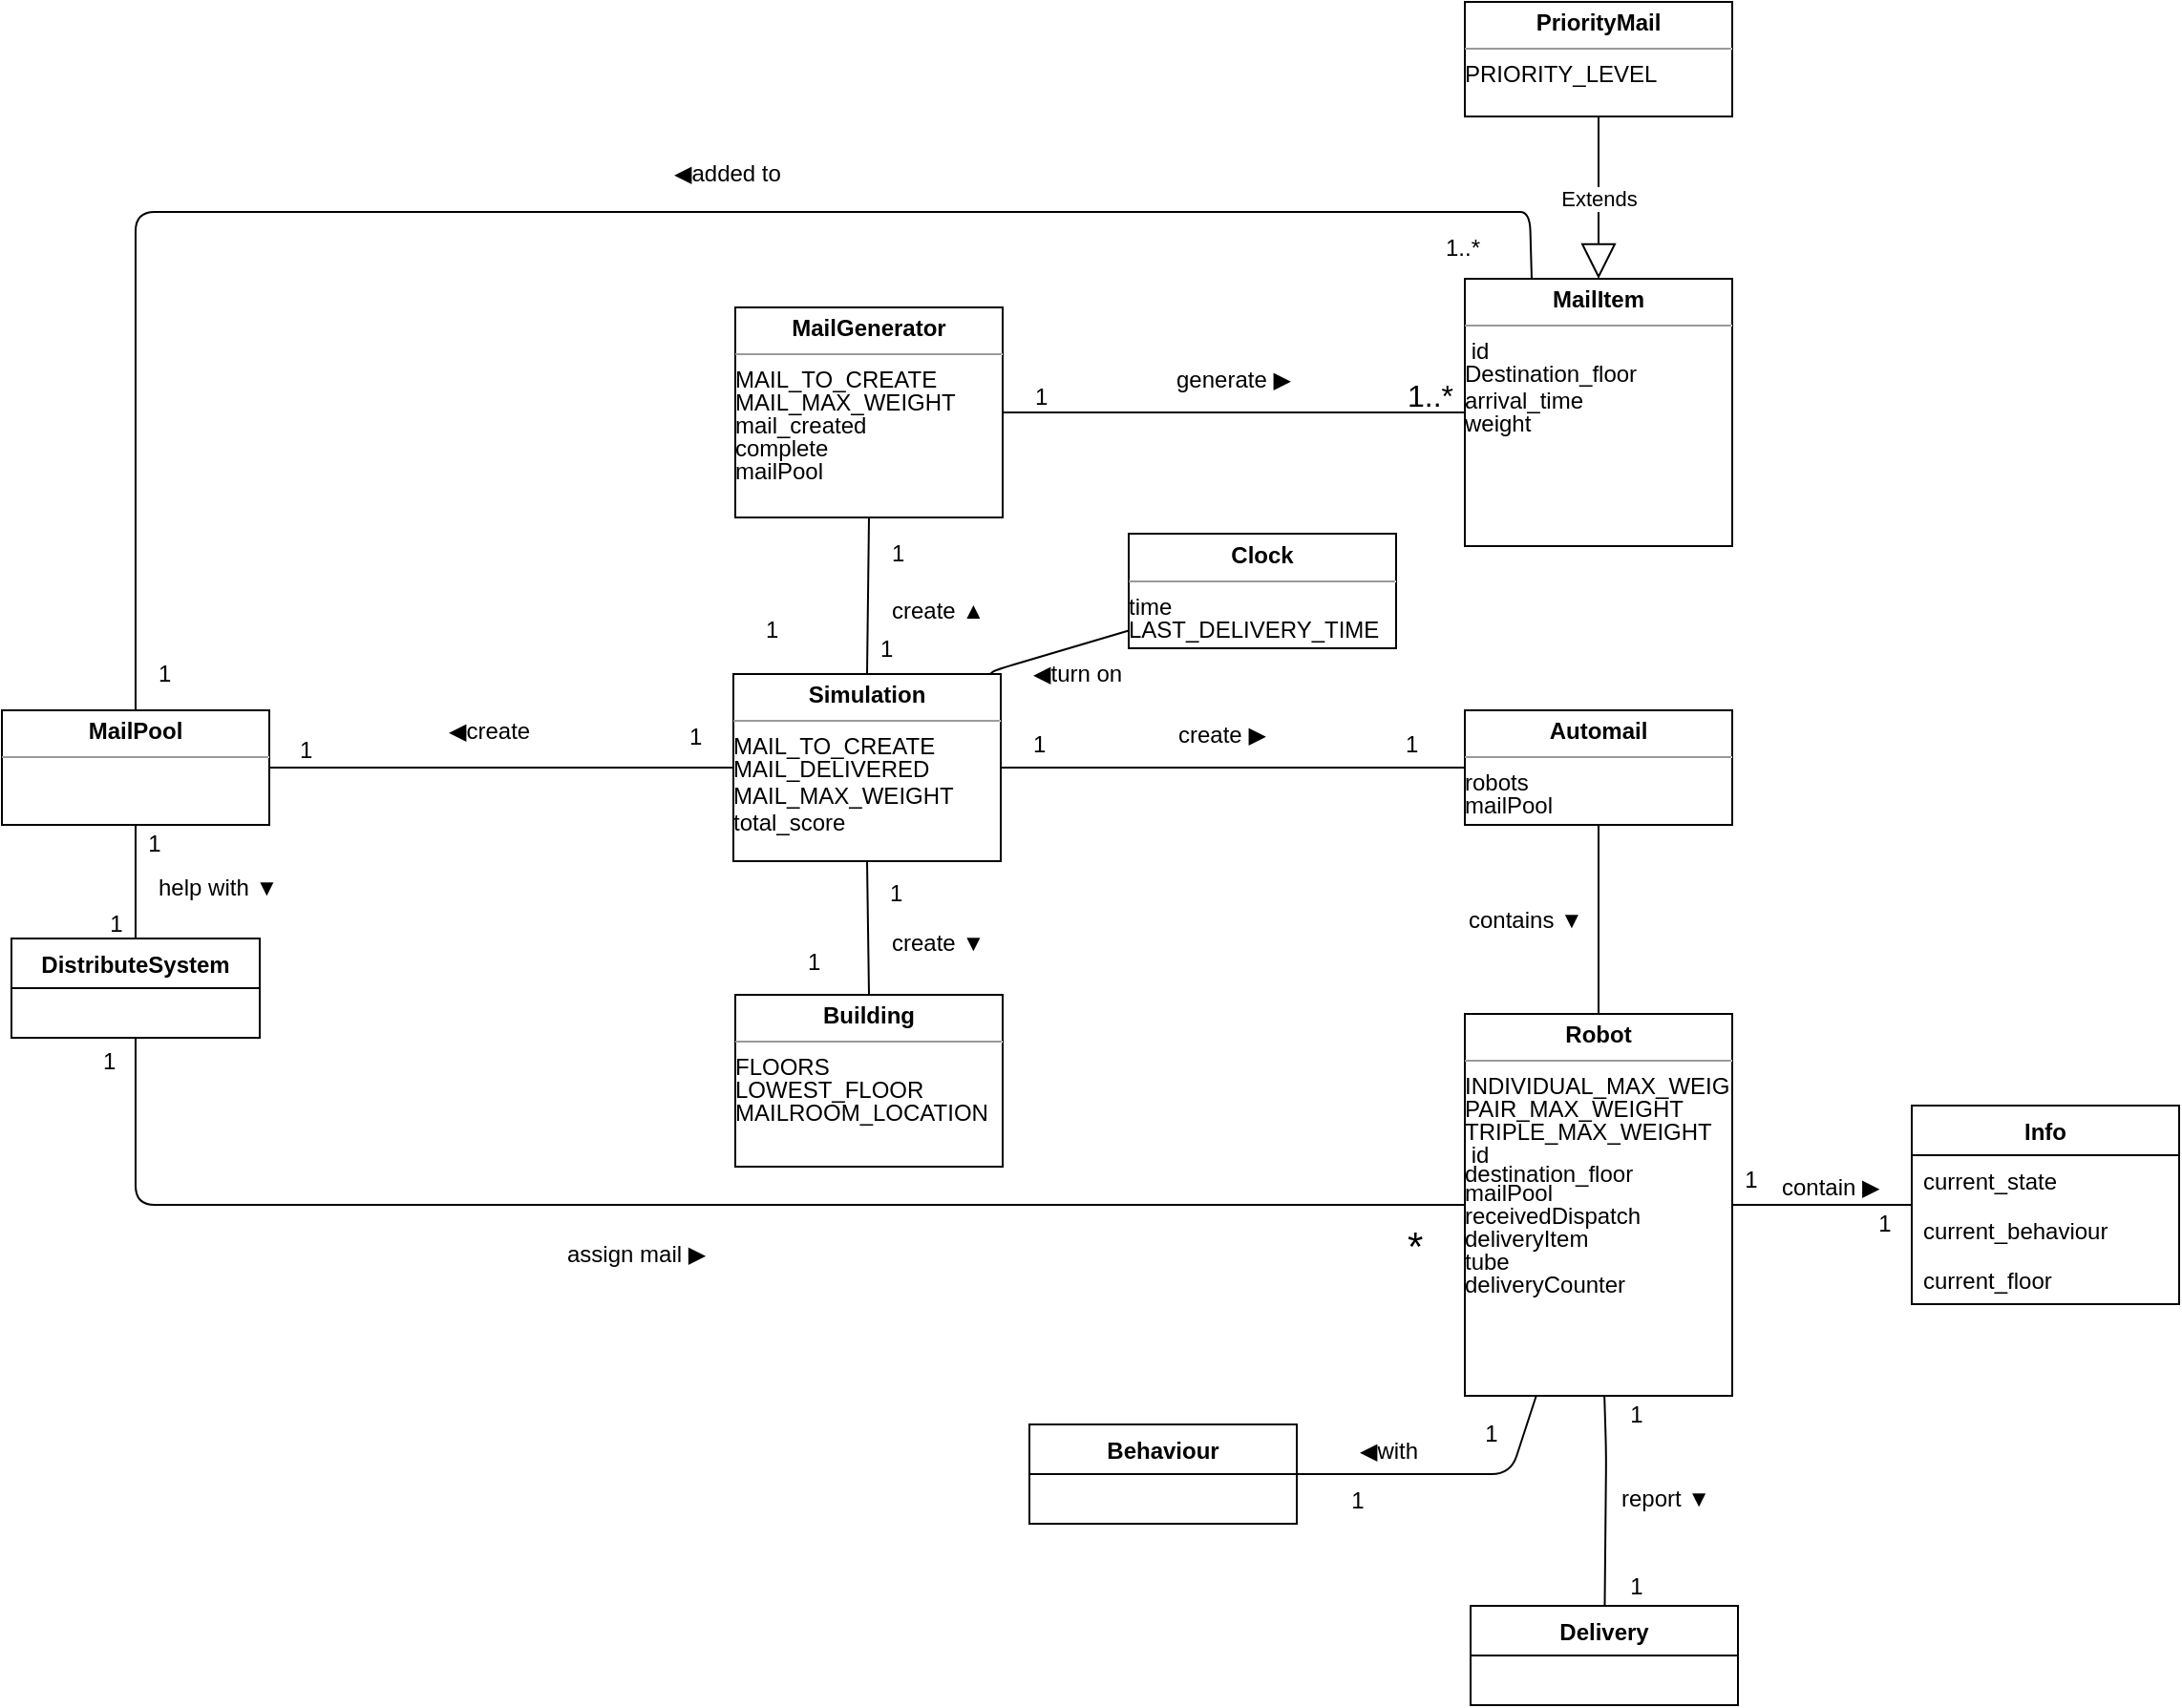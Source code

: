 <mxfile version="10.6.5" type="github"><diagram id="4iXWmpSSHt-kRnFeCvg4" name="Page-1"><mxGraphModel dx="1158" dy="663" grid="1" gridSize="10" guides="1" tooltips="1" connect="1" arrows="1" fold="1" page="1" pageScale="1" pageWidth="1169" pageHeight="827" math="0" shadow="0"><root><mxCell id="0"/><mxCell id="1" parent="0"/><mxCell id="1b7tENHI6Y7MaqRtIq_Z-2" value="&lt;p style=&quot;margin: 0px ; margin-top: 4px ; text-align: center&quot;&gt;&lt;b&gt;Simulation&lt;/b&gt;&lt;/p&gt;&lt;hr size=&quot;1&quot;&gt;&lt;div style=&quot;height: 2px&quot;&gt;MAIL_TO_CREATE&lt;/div&gt;&lt;div style=&quot;height: 2px&quot;&gt;&lt;br&gt;&lt;/div&gt;&lt;div style=&quot;height: 2px&quot;&gt;&lt;br&gt;&lt;/div&gt;&lt;div style=&quot;height: 2px&quot;&gt;&lt;br&gt;&lt;/div&gt;&lt;div style=&quot;height: 2px&quot;&gt;&lt;br&gt;&lt;/div&gt;&lt;div style=&quot;height: 2px&quot;&gt;&lt;br&gt;&lt;/div&gt;&lt;div style=&quot;height: 2px&quot;&gt;MAIL_DELIVERED&lt;/div&gt;&lt;div style=&quot;height: 2px&quot;&gt;&lt;br&gt;&lt;/div&gt;&lt;div style=&quot;height: 2px&quot;&gt;&lt;br&gt;&lt;/div&gt;&lt;div style=&quot;height: 2px&quot;&gt;&lt;br&gt;&lt;/div&gt;&lt;div style=&quot;height: 2px&quot;&gt;&lt;br&gt;&lt;/div&gt;&lt;div style=&quot;height: 2px&quot;&gt;&lt;br&gt;&lt;/div&gt;&lt;div style=&quot;height: 2px&quot;&gt;&lt;br&gt;&lt;/div&gt;&lt;div style=&quot;height: 2px&quot;&gt;MAIL_MAX_WEIGHT&lt;/div&gt;&lt;div style=&quot;height: 2px&quot;&gt;&lt;br&gt;&lt;/div&gt;&lt;div style=&quot;height: 2px&quot;&gt;&lt;br&gt;&lt;/div&gt;&lt;div style=&quot;height: 2px&quot;&gt;&lt;br&gt;&lt;/div&gt;&lt;div style=&quot;height: 2px&quot;&gt;&lt;br&gt;&lt;/div&gt;&lt;div style=&quot;height: 2px&quot;&gt;&lt;br&gt;&lt;/div&gt;&lt;div style=&quot;height: 2px&quot;&gt;&lt;br&gt;&lt;/div&gt;&lt;div style=&quot;height: 2px&quot;&gt;total_score&lt;/div&gt;&lt;div style=&quot;height: 2px&quot;&gt;&lt;br&gt;&lt;/div&gt;&lt;div style=&quot;height: 2px&quot;&gt;&lt;br&gt;&lt;/div&gt;&lt;div&gt;&lt;br&gt;&lt;/div&gt;&lt;div&gt;&lt;br&gt;&lt;/div&gt;&lt;div&gt;&lt;br&gt;&lt;/div&gt;&lt;div&gt;&lt;br&gt;&lt;/div&gt;&lt;div&gt;&lt;br&gt;&lt;/div&gt;&lt;div&gt;&lt;br&gt;&lt;/div&gt;&lt;div&gt;&lt;br&gt;&lt;/div&gt;&lt;div&gt;&lt;br&gt;&lt;/div&gt;&lt;div&gt;&lt;br&gt;&lt;/div&gt;&lt;div&gt;&lt;br&gt;&lt;/div&gt;&lt;div&gt;&lt;br&gt;&lt;/div&gt;" style="verticalAlign=top;align=left;overflow=fill;fontSize=12;fontFamily=Helvetica;html=1;" parent="1" vertex="1"><mxGeometry x="513" y="382" width="140" height="98" as="geometry"/></mxCell><mxCell id="1b7tENHI6Y7MaqRtIq_Z-4" value="&lt;p style=&quot;margin: 0px ; margin-top: 4px ; text-align: center&quot;&gt;&lt;b&gt;Building&lt;/b&gt;&lt;/p&gt;&lt;hr size=&quot;1&quot;&gt;&lt;div style=&quot;height: 2px&quot;&gt;FLOORS&lt;/div&gt;&lt;div style=&quot;height: 2px&quot;&gt;&lt;br&gt;&lt;/div&gt;&lt;div style=&quot;height: 2px&quot;&gt;&lt;br&gt;&lt;/div&gt;&lt;div style=&quot;height: 2px&quot;&gt;&lt;br&gt;&lt;/div&gt;&lt;div style=&quot;height: 2px&quot;&gt;&lt;br&gt;&lt;/div&gt;&lt;div style=&quot;height: 2px&quot;&gt;&lt;br&gt;&lt;/div&gt;&lt;div style=&quot;height: 2px&quot;&gt;LOWEST_FLOOR&lt;/div&gt;&lt;div style=&quot;height: 2px&quot;&gt;&lt;br&gt;&lt;/div&gt;&lt;div style=&quot;height: 2px&quot;&gt;&lt;br&gt;&lt;/div&gt;&lt;div style=&quot;height: 2px&quot;&gt;&lt;br&gt;&lt;/div&gt;&lt;div style=&quot;height: 2px&quot;&gt;&lt;br&gt;&lt;/div&gt;&lt;div style=&quot;height: 2px&quot;&gt;&lt;br&gt;&lt;/div&gt;&lt;div style=&quot;height: 2px&quot;&gt;MAILROOM_LOCATION&lt;/div&gt;" style="verticalAlign=top;align=left;overflow=fill;fontSize=12;fontFamily=Helvetica;html=1;" parent="1" vertex="1"><mxGeometry x="514" y="550" width="140" height="90" as="geometry"/></mxCell><mxCell id="1b7tENHI6Y7MaqRtIq_Z-5" value="&lt;p style=&quot;margin: 0px ; margin-top: 4px ; text-align: center&quot;&gt;&lt;b&gt;MailPool&lt;/b&gt;&lt;/p&gt;&lt;hr size=&quot;1&quot;&gt;&lt;div style=&quot;height: 2px&quot;&gt;&lt;/div&gt;" style="verticalAlign=top;align=left;overflow=fill;fontSize=12;fontFamily=Helvetica;html=1;" parent="1" vertex="1"><mxGeometry x="130" y="401" width="140" height="60" as="geometry"/></mxCell><mxCell id="1b7tENHI6Y7MaqRtIq_Z-6" value="&lt;p style=&quot;margin: 0px ; margin-top: 4px ; text-align: center&quot;&gt;&lt;b&gt;Automail&lt;/b&gt;&lt;/p&gt;&lt;hr size=&quot;1&quot;&gt;&lt;div style=&quot;height: 2px&quot;&gt;robots&lt;/div&gt;&lt;div style=&quot;height: 2px&quot;&gt;&lt;br&gt;&lt;/div&gt;&lt;div style=&quot;height: 2px&quot;&gt;&lt;br&gt;&lt;/div&gt;&lt;div style=&quot;height: 2px&quot;&gt;&lt;br&gt;&lt;/div&gt;&lt;div style=&quot;height: 2px&quot;&gt;&lt;br&gt;&lt;/div&gt;&lt;div style=&quot;height: 2px&quot;&gt;&lt;br&gt;&lt;/div&gt;&lt;div style=&quot;height: 2px&quot;&gt;mailPool&lt;/div&gt;" style="verticalAlign=top;align=left;overflow=fill;fontSize=12;fontFamily=Helvetica;html=1;" parent="1" vertex="1"><mxGeometry x="896" y="401" width="140" height="60" as="geometry"/></mxCell><mxCell id="1b7tENHI6Y7MaqRtIq_Z-7" value="&lt;p style=&quot;margin: 0px ; margin-top: 4px ; text-align: center&quot;&gt;&lt;b&gt;Robot&lt;/b&gt;&lt;/p&gt;&lt;hr size=&quot;1&quot;&gt;&lt;div style=&quot;height: 2px&quot;&gt;INDIVIDUAL_MAX_WEIGHT&lt;/div&gt;&lt;div style=&quot;height: 2px&quot;&gt;&lt;br&gt;&lt;/div&gt;&lt;div style=&quot;height: 2px&quot;&gt;&lt;br&gt;&lt;/div&gt;&lt;div style=&quot;height: 2px&quot;&gt;&lt;br&gt;&lt;/div&gt;&lt;div style=&quot;height: 2px&quot;&gt;&lt;br&gt;&lt;/div&gt;&lt;div style=&quot;height: 2px&quot;&gt;&lt;br&gt;&lt;/div&gt;&lt;div style=&quot;height: 2px&quot;&gt;PAIR_MAX_WEIGHT&lt;/div&gt;&lt;div style=&quot;height: 2px&quot;&gt;&lt;br&gt;&lt;/div&gt;&lt;div style=&quot;height: 2px&quot;&gt;&lt;br&gt;&lt;/div&gt;&lt;div style=&quot;height: 2px&quot;&gt;&lt;br&gt;&lt;/div&gt;&lt;div style=&quot;height: 2px&quot;&gt;&lt;br&gt;&lt;/div&gt;&lt;div style=&quot;height: 2px&quot;&gt;&lt;br&gt;&lt;/div&gt;&lt;div style=&quot;height: 2px&quot;&gt;TRIPLE_MAX_WEIGHT&lt;/div&gt;&lt;div style=&quot;height: 2px&quot;&gt;&lt;br&gt;&lt;/div&gt;&lt;div style=&quot;height: 2px&quot;&gt;&lt;br&gt;&lt;/div&gt;&lt;div style=&quot;height: 2px&quot;&gt;&lt;br&gt;&lt;/div&gt;&lt;div style=&quot;height: 2px&quot;&gt;&lt;br&gt;&lt;/div&gt;&lt;div style=&quot;height: 2px&quot;&gt;&lt;br&gt;&lt;/div&gt;&lt;div style=&quot;height: 2px&quot;&gt;&amp;nbsp;id&lt;/div&gt;&lt;div style=&quot;height: 2px&quot;&gt;&lt;br&gt;&lt;/div&gt;&lt;div style=&quot;height: 2px&quot;&gt;&lt;br&gt;&lt;/div&gt;&lt;div style=&quot;height: 2px&quot;&gt;&lt;br&gt;&lt;/div&gt;&lt;div style=&quot;height: 2px&quot;&gt;&lt;br&gt;&lt;/div&gt;&lt;div style=&quot;height: 2px&quot;&gt;destination_floor&lt;/div&gt;&lt;div style=&quot;height: 2px&quot;&gt;&lt;br&gt;&lt;/div&gt;&lt;div style=&quot;height: 2px&quot;&gt;&lt;br&gt;&lt;/div&gt;&lt;div style=&quot;height: 2px&quot;&gt;&lt;br&gt;&lt;/div&gt;&lt;div style=&quot;height: 2px&quot;&gt;&lt;br&gt;&lt;/div&gt;&lt;div style=&quot;height: 2px&quot;&gt;mailPool&lt;/div&gt;&lt;div style=&quot;height: 2px&quot;&gt;&lt;br&gt;&lt;/div&gt;&lt;div style=&quot;height: 2px&quot;&gt;&lt;br&gt;&lt;/div&gt;&lt;div style=&quot;height: 2px&quot;&gt;&lt;br&gt;&lt;/div&gt;&lt;div style=&quot;height: 2px&quot;&gt;&lt;br&gt;&lt;/div&gt;&lt;div style=&quot;height: 2px&quot;&gt;&lt;br&gt;&lt;/div&gt;&lt;div style=&quot;height: 2px&quot;&gt;receivedDispatch&lt;/div&gt;&lt;div style=&quot;height: 2px&quot;&gt;&lt;br&gt;&lt;/div&gt;&lt;div style=&quot;height: 2px&quot;&gt;&lt;br&gt;&lt;/div&gt;&lt;div style=&quot;height: 2px&quot;&gt;&lt;br&gt;&lt;/div&gt;&lt;div style=&quot;height: 2px&quot;&gt;&lt;br&gt;&lt;/div&gt;&lt;div style=&quot;height: 2px&quot;&gt;&lt;br&gt;&lt;/div&gt;&lt;div style=&quot;height: 2px&quot;&gt;deliveryItem&lt;/div&gt;&lt;div style=&quot;height: 2px&quot;&gt;&lt;br&gt;&lt;/div&gt;&lt;div style=&quot;height: 2px&quot;&gt;&lt;br&gt;&lt;/div&gt;&lt;div style=&quot;height: 2px&quot;&gt;&lt;br&gt;&lt;/div&gt;&lt;div style=&quot;height: 2px&quot;&gt;&lt;br&gt;&lt;/div&gt;&lt;div style=&quot;height: 2px&quot;&gt;&lt;br&gt;&lt;/div&gt;&lt;div style=&quot;height: 2px&quot;&gt;tube&lt;/div&gt;&lt;div style=&quot;height: 2px&quot;&gt;&lt;br&gt;&lt;/div&gt;&lt;div style=&quot;height: 2px&quot;&gt;&lt;br&gt;&lt;/div&gt;&lt;div style=&quot;height: 2px&quot;&gt;&lt;br&gt;&lt;/div&gt;&lt;div style=&quot;height: 2px&quot;&gt;&lt;br&gt;&lt;/div&gt;&lt;div style=&quot;height: 2px&quot;&gt;&lt;br&gt;&lt;/div&gt;&lt;div style=&quot;height: 2px&quot;&gt;deliveryCounter&lt;/div&gt;&lt;div style=&quot;height: 2px&quot;&gt;&lt;br&gt;&lt;/div&gt;&lt;div style=&quot;height: 2px&quot;&gt;&lt;br&gt;&lt;/div&gt;&lt;div style=&quot;height: 2px&quot;&gt;&lt;br&gt;&lt;/div&gt;&lt;div style=&quot;height: 2px&quot;&gt;&lt;br&gt;&lt;/div&gt;&lt;div style=&quot;height: 2px&quot;&gt;&lt;br&gt;&lt;/div&gt;&lt;div style=&quot;height: 2px&quot;&gt;&lt;br&gt;&lt;/div&gt;" style="verticalAlign=top;align=left;overflow=fill;fontSize=12;fontFamily=Helvetica;html=1;" parent="1" vertex="1"><mxGeometry x="896" y="560" width="140" height="200" as="geometry"/></mxCell><mxCell id="1b7tENHI6Y7MaqRtIq_Z-8" value="&lt;p style=&quot;margin: 0px ; margin-top: 4px ; text-align: center&quot;&gt;&lt;b&gt;MailItem&lt;/b&gt;&lt;/p&gt;&lt;hr size=&quot;1&quot;&gt;&lt;div style=&quot;height: 2px&quot;&gt;&amp;nbsp;id&lt;/div&gt;&lt;div style=&quot;height: 2px&quot;&gt;&lt;br&gt;&lt;/div&gt;&lt;div style=&quot;height: 2px&quot;&gt;&lt;br&gt;&lt;/div&gt;&lt;div style=&quot;height: 2px&quot;&gt;&lt;br&gt;&lt;/div&gt;&lt;div style=&quot;height: 2px&quot;&gt;&lt;br&gt;&lt;/div&gt;&lt;div style=&quot;height: 2px&quot;&gt;&lt;br&gt;&lt;/div&gt;&lt;div style=&quot;height: 2px&quot;&gt;Destination_floor&lt;/div&gt;&lt;div style=&quot;height: 2px&quot;&gt;&lt;br&gt;&lt;/div&gt;&lt;div style=&quot;height: 2px&quot;&gt;&lt;br&gt;&lt;/div&gt;&lt;div style=&quot;height: 2px&quot;&gt;&lt;br&gt;&lt;/div&gt;&lt;div style=&quot;height: 2px&quot;&gt;&lt;br&gt;&lt;/div&gt;&lt;div style=&quot;height: 2px&quot;&gt;&lt;br&gt;&lt;/div&gt;&lt;div style=&quot;height: 2px&quot;&gt;&lt;br&gt;&lt;/div&gt;&lt;div style=&quot;height: 2px&quot;&gt;arrival_time&lt;/div&gt;&lt;div style=&quot;height: 2px&quot;&gt;&lt;br&gt;&lt;/div&gt;&lt;div style=&quot;height: 2px&quot;&gt;&lt;br&gt;&lt;/div&gt;&lt;div style=&quot;height: 2px&quot;&gt;&lt;br&gt;&lt;/div&gt;&lt;div style=&quot;height: 2px&quot;&gt;&lt;br&gt;&lt;/div&gt;&lt;div style=&quot;height: 2px&quot;&gt;&lt;br&gt;&lt;/div&gt;&lt;div style=&quot;height: 2px&quot;&gt;weight&lt;/div&gt;&lt;div style=&quot;height: 2px&quot;&gt;&lt;br&gt;&lt;/div&gt;&lt;div style=&quot;height: 2px&quot;&gt;&lt;br&gt;&lt;/div&gt;&lt;div style=&quot;height: 2px&quot;&gt;&lt;br&gt;&lt;/div&gt;&lt;div style=&quot;height: 2px&quot;&gt;&lt;br&gt;&lt;/div&gt;&lt;div style=&quot;height: 2px&quot;&gt;&lt;br&gt;&lt;/div&gt;&lt;div style=&quot;height: 2px&quot;&gt;&lt;br&gt;&lt;/div&gt;" style="verticalAlign=top;align=left;overflow=fill;fontSize=12;fontFamily=Helvetica;html=1;" parent="1" vertex="1"><mxGeometry x="896" y="175" width="140" height="140" as="geometry"/></mxCell><mxCell id="1b7tENHI6Y7MaqRtIq_Z-9" value="&lt;p style=&quot;margin: 0px ; margin-top: 4px ; text-align: center&quot;&gt;&lt;b&gt;MailGenerator&lt;/b&gt;&lt;/p&gt;&lt;hr size=&quot;1&quot;&gt;&lt;div style=&quot;height: 2px&quot;&gt;MAIL_TO_CREATE&lt;/div&gt;&lt;div style=&quot;height: 2px&quot;&gt;&lt;br&gt;&lt;/div&gt;&lt;div style=&quot;height: 2px&quot;&gt;&lt;br&gt;&lt;/div&gt;&lt;div style=&quot;height: 2px&quot;&gt;&lt;br&gt;&lt;/div&gt;&lt;div style=&quot;height: 2px&quot;&gt;&lt;br&gt;&lt;/div&gt;&lt;div style=&quot;height: 2px&quot;&gt;&lt;br&gt;&lt;/div&gt;&lt;div style=&quot;height: 2px&quot;&gt;MAIL_MAX_WEIGHT&lt;/div&gt;&lt;div style=&quot;height: 2px&quot;&gt;&lt;br&gt;&lt;/div&gt;&lt;div style=&quot;height: 2px&quot;&gt;&lt;br&gt;&lt;/div&gt;&lt;div style=&quot;height: 2px&quot;&gt;&lt;br&gt;&lt;/div&gt;&lt;div style=&quot;height: 2px&quot;&gt;&lt;br&gt;&lt;/div&gt;&lt;div style=&quot;height: 2px&quot;&gt;&lt;br&gt;&lt;/div&gt;&lt;div style=&quot;height: 2px&quot;&gt;mail_created&lt;/div&gt;&lt;div style=&quot;height: 2px&quot;&gt;&lt;br&gt;&lt;/div&gt;&lt;div style=&quot;height: 2px&quot;&gt;&lt;br&gt;&lt;/div&gt;&lt;div style=&quot;height: 2px&quot;&gt;&lt;br&gt;&lt;/div&gt;&lt;div style=&quot;height: 2px&quot;&gt;&lt;br&gt;&lt;/div&gt;&lt;div style=&quot;height: 2px&quot;&gt;&lt;br&gt;&lt;/div&gt;&lt;div style=&quot;height: 2px&quot;&gt;complete&lt;/div&gt;&lt;div style=&quot;height: 2px&quot;&gt;&lt;br&gt;&lt;/div&gt;&lt;div style=&quot;height: 2px&quot;&gt;&lt;br&gt;&lt;/div&gt;&lt;div style=&quot;height: 2px&quot;&gt;&lt;br&gt;&lt;/div&gt;&lt;div style=&quot;height: 2px&quot;&gt;&lt;br&gt;&lt;/div&gt;&lt;div style=&quot;height: 2px&quot;&gt;&lt;br&gt;&lt;/div&gt;&lt;div style=&quot;height: 2px&quot;&gt;mailPool&lt;/div&gt;&lt;div style=&quot;height: 2px&quot;&gt;&lt;br&gt;&lt;/div&gt;&lt;div style=&quot;height: 2px&quot;&gt;&lt;br&gt;&lt;/div&gt;&lt;div style=&quot;height: 2px&quot;&gt;&lt;br&gt;&lt;/div&gt;&lt;div style=&quot;height: 2px&quot;&gt;&lt;br&gt;&lt;/div&gt;&lt;div style=&quot;height: 2px&quot;&gt;&lt;br&gt;&lt;/div&gt;&lt;div style=&quot;height: 2px&quot;&gt;&lt;br&gt;&lt;/div&gt;&lt;div style=&quot;height: 2px&quot;&gt;&lt;br&gt;&lt;/div&gt;" style="verticalAlign=top;align=left;overflow=fill;fontSize=12;fontFamily=Helvetica;html=1;" parent="1" vertex="1"><mxGeometry x="514" y="190" width="140" height="110" as="geometry"/></mxCell><mxCell id="1b7tENHI6Y7MaqRtIq_Z-10" value="&lt;p style=&quot;margin: 0px ; margin-top: 4px ; text-align: center&quot;&gt;&lt;b&gt;PriorityMail&lt;/b&gt;&lt;/p&gt;&lt;hr size=&quot;1&quot;&gt;&lt;div style=&quot;height: 2px&quot;&gt;PRIORITY_LEVEL&lt;/div&gt;" style="verticalAlign=top;align=left;overflow=fill;fontSize=12;fontFamily=Helvetica;html=1;" parent="1" vertex="1"><mxGeometry x="896" y="30" width="140" height="60" as="geometry"/></mxCell><mxCell id="1b7tENHI6Y7MaqRtIq_Z-11" value="&lt;p style=&quot;margin: 0px ; margin-top: 4px ; text-align: center&quot;&gt;&lt;b&gt;Clock&lt;/b&gt;&lt;/p&gt;&lt;hr size=&quot;1&quot;&gt;&lt;div style=&quot;height: 2px&quot;&gt;time&lt;/div&gt;&lt;div style=&quot;height: 2px&quot;&gt;&lt;br&gt;&lt;/div&gt;&lt;div style=&quot;height: 2px&quot;&gt;&lt;br&gt;&lt;/div&gt;&lt;div style=&quot;height: 2px&quot;&gt;&lt;br&gt;&lt;/div&gt;&lt;div style=&quot;height: 2px&quot;&gt;&lt;br&gt;&lt;/div&gt;&lt;div style=&quot;height: 2px&quot;&gt;&lt;br&gt;&lt;/div&gt;&lt;div style=&quot;height: 2px&quot;&gt;LAST_DELIVERY_TIME&lt;/div&gt;" style="verticalAlign=top;align=left;overflow=fill;fontSize=12;fontFamily=Helvetica;html=1;" parent="1" vertex="1"><mxGeometry x="720" y="308.5" width="140" height="60" as="geometry"/></mxCell><mxCell id="1b7tENHI6Y7MaqRtIq_Z-13" value="Extends" style="endArrow=block;endSize=16;endFill=0;html=1;exitX=0.5;exitY=1;exitDx=0;exitDy=0;" parent="1" source="1b7tENHI6Y7MaqRtIq_Z-10" target="1b7tENHI6Y7MaqRtIq_Z-8" edge="1"><mxGeometry width="160" relative="1" as="geometry"><mxPoint x="730" y="130" as="sourcePoint"/><mxPoint x="890" y="130" as="targetPoint"/></mxGeometry></mxCell><mxCell id="1b7tENHI6Y7MaqRtIq_Z-15" value="" style="endArrow=none;html=1;entryX=0.5;entryY=1;entryDx=0;entryDy=0;exitX=0.5;exitY=0;exitDx=0;exitDy=0;" parent="1" source="1b7tENHI6Y7MaqRtIq_Z-2" target="1b7tENHI6Y7MaqRtIq_Z-9" edge="1"><mxGeometry width="50" height="50" relative="1" as="geometry"><mxPoint x="510" y="380" as="sourcePoint"/><mxPoint x="560" y="330" as="targetPoint"/></mxGeometry></mxCell><mxCell id="1b7tENHI6Y7MaqRtIq_Z-16" value="" style="endArrow=none;html=1;entryX=0;entryY=0.5;entryDx=0;entryDy=0;exitX=1;exitY=0.5;exitDx=0;exitDy=0;" parent="1" source="1b7tENHI6Y7MaqRtIq_Z-5" target="1b7tENHI6Y7MaqRtIq_Z-2" edge="1"><mxGeometry width="50" height="50" relative="1" as="geometry"><mxPoint x="300" y="540" as="sourcePoint"/><mxPoint x="350" y="490" as="targetPoint"/></mxGeometry></mxCell><mxCell id="1b7tENHI6Y7MaqRtIq_Z-17" value="" style="endArrow=none;html=1;entryX=0;entryY=0.5;entryDx=0;entryDy=0;exitX=1;exitY=0.5;exitDx=0;exitDy=0;" parent="1" source="1b7tENHI6Y7MaqRtIq_Z-2" target="1b7tENHI6Y7MaqRtIq_Z-6" edge="1"><mxGeometry width="50" height="50" relative="1" as="geometry"><mxPoint x="750" y="450" as="sourcePoint"/><mxPoint x="800" y="400" as="targetPoint"/></mxGeometry></mxCell><mxCell id="1b7tENHI6Y7MaqRtIq_Z-18" value="" style="endArrow=none;html=1;entryX=0.5;entryY=1;entryDx=0;entryDy=0;exitX=0.5;exitY=0;exitDx=0;exitDy=0;" parent="1" source="1b7tENHI6Y7MaqRtIq_Z-4" target="1b7tENHI6Y7MaqRtIq_Z-2" edge="1"><mxGeometry width="50" height="50" relative="1" as="geometry"><mxPoint x="490" y="540" as="sourcePoint"/><mxPoint x="540" y="490" as="targetPoint"/></mxGeometry></mxCell><mxCell id="1b7tENHI6Y7MaqRtIq_Z-19" value="" style="endArrow=none;html=1;entryX=0.5;entryY=1;entryDx=0;entryDy=0;exitX=0.5;exitY=0;exitDx=0;exitDy=0;" parent="1" source="1b7tENHI6Y7MaqRtIq_Z-7" target="1b7tENHI6Y7MaqRtIq_Z-6" edge="1"><mxGeometry width="50" height="50" relative="1" as="geometry"><mxPoint x="790" y="590" as="sourcePoint"/><mxPoint x="840" y="540" as="targetPoint"/></mxGeometry></mxCell><mxCell id="1b7tENHI6Y7MaqRtIq_Z-20" value="" style="endArrow=none;html=1;entryX=0;entryY=0.5;entryDx=0;entryDy=0;exitX=1;exitY=0.5;exitDx=0;exitDy=0;" parent="1" source="1b7tENHI6Y7MaqRtIq_Z-9" target="1b7tENHI6Y7MaqRtIq_Z-8" edge="1"><mxGeometry width="50" height="50" relative="1" as="geometry"><mxPoint x="700" y="290" as="sourcePoint"/><mxPoint x="750" y="240" as="targetPoint"/></mxGeometry></mxCell><mxCell id="1b7tENHI6Y7MaqRtIq_Z-23" value="" style="endArrow=none;html=1;" parent="1" source="1b7tENHI6Y7MaqRtIq_Z-11" target="1b7tENHI6Y7MaqRtIq_Z-2" edge="1"><mxGeometry width="50" height="50" relative="1" as="geometry"><mxPoint x="330" y="380" as="sourcePoint"/><mxPoint x="380" y="330" as="targetPoint"/><Array as="points"><mxPoint x="650" y="380"/></Array></mxGeometry></mxCell><mxCell id="1b7tENHI6Y7MaqRtIq_Z-24" value="" style="endArrow=none;html=1;exitX=0;exitY=0.5;exitDx=0;exitDy=0;" parent="1" source="1b7tENHI6Y7MaqRtIq_Z-7" target="6LRp3YLpjrVDkYAxZdeO-1" edge="1"><mxGeometry width="50" height="50" relative="1" as="geometry"><mxPoint x="190" y="610" as="sourcePoint"/><mxPoint x="240" y="560" as="targetPoint"/><Array as="points"><mxPoint x="200" y="660"/></Array></mxGeometry></mxCell><mxCell id="1b7tENHI6Y7MaqRtIq_Z-25" value="&lt;span&gt;◀&lt;/span&gt;turn on" style="text;html=1;resizable=0;points=[];autosize=1;align=left;verticalAlign=top;spacingTop=-4;" parent="1" vertex="1"><mxGeometry x="668" y="372" width="70" height="20" as="geometry"/></mxCell><mxCell id="1b7tENHI6Y7MaqRtIq_Z-26" value="create&amp;nbsp;&lt;span&gt;▶&lt;/span&gt;" style="text;html=1;resizable=0;points=[];autosize=1;align=left;verticalAlign=top;spacingTop=-4;" parent="1" vertex="1"><mxGeometry x="744" y="404" width="60" height="20" as="geometry"/></mxCell><mxCell id="1b7tENHI6Y7MaqRtIq_Z-27" value="create&amp;nbsp;&lt;span&gt;▲&lt;/span&gt;" style="text;html=1;resizable=0;points=[];autosize=1;align=left;verticalAlign=top;spacingTop=-4;" parent="1" vertex="1"><mxGeometry x="594" y="339" width="60" height="20" as="geometry"/></mxCell><mxCell id="1b7tENHI6Y7MaqRtIq_Z-28" value="create&amp;nbsp;&lt;span&gt;▼&lt;/span&gt;" style="text;html=1;resizable=0;points=[];autosize=1;align=left;verticalAlign=top;spacingTop=-4;" parent="1" vertex="1"><mxGeometry x="594" y="513" width="60" height="20" as="geometry"/></mxCell><mxCell id="1b7tENHI6Y7MaqRtIq_Z-29" value="&lt;span&gt;◀&lt;/span&gt;create&amp;nbsp;" style="text;html=1;resizable=0;points=[];autosize=1;align=left;verticalAlign=top;spacingTop=-4;" parent="1" vertex="1"><mxGeometry x="361.5" y="402" width="60" height="20" as="geometry"/></mxCell><mxCell id="1b7tENHI6Y7MaqRtIq_Z-30" value="assign mail ▶" style="text;html=1;resizable=0;points=[];autosize=1;align=left;verticalAlign=top;spacingTop=-4;" parent="1" vertex="1"><mxGeometry x="424" y="676" width="90" height="20" as="geometry"/></mxCell><mxCell id="1b7tENHI6Y7MaqRtIq_Z-31" value="generate ▶" style="text;html=1;resizable=0;points=[];autosize=1;align=left;verticalAlign=top;spacingTop=-4;" parent="1" vertex="1"><mxGeometry x="743" y="218" width="80" height="20" as="geometry"/></mxCell><mxCell id="1b7tENHI6Y7MaqRtIq_Z-32" value="contains&amp;nbsp;&lt;span&gt;▼&lt;/span&gt;" style="text;html=1;resizable=0;points=[];autosize=1;align=left;verticalAlign=top;spacingTop=-4;" parent="1" vertex="1"><mxGeometry x="896" y="500.5" width="80" height="20" as="geometry"/></mxCell><mxCell id="1b7tENHI6Y7MaqRtIq_Z-34" value="1" style="text;html=1;resizable=0;points=[];autosize=1;align=left;verticalAlign=top;spacingTop=-4;" parent="1" vertex="1"><mxGeometry x="181" y="575" width="20" height="20" as="geometry"/></mxCell><mxCell id="1b7tENHI6Y7MaqRtIq_Z-35" value="&lt;font style=&quot;font-size: 21px&quot;&gt;*&lt;/font&gt;" style="text;html=1;resizable=0;points=[];autosize=1;align=left;verticalAlign=top;spacingTop=-4;" parent="1" vertex="1"><mxGeometry x="864" y="666" width="20" height="20" as="geometry"/></mxCell><mxCell id="1b7tENHI6Y7MaqRtIq_Z-38" value="1" style="text;html=1;resizable=0;points=[];autosize=1;align=left;verticalAlign=top;spacingTop=-4;" parent="1" vertex="1"><mxGeometry x="593" y="487" width="20" height="20" as="geometry"/></mxCell><mxCell id="1b7tENHI6Y7MaqRtIq_Z-41" value="1" style="text;html=1;resizable=0;points=[];autosize=1;align=left;verticalAlign=top;spacingTop=-4;" parent="1" vertex="1"><mxGeometry x="550" y="523" width="20" height="20" as="geometry"/></mxCell><mxCell id="1b7tENHI6Y7MaqRtIq_Z-42" value="1" style="text;html=1;resizable=0;points=[];autosize=1;align=left;verticalAlign=top;spacingTop=-4;" parent="1" vertex="1"><mxGeometry x="284" y="412" width="20" height="20" as="geometry"/></mxCell><mxCell id="1b7tENHI6Y7MaqRtIq_Z-43" value="1" style="text;html=1;resizable=0;points=[];autosize=1;align=left;verticalAlign=top;spacingTop=-4;" parent="1" vertex="1"><mxGeometry x="488" y="405" width="20" height="20" as="geometry"/></mxCell><mxCell id="1b7tENHI6Y7MaqRtIq_Z-44" value="1" style="text;html=1;resizable=0;points=[];autosize=1;align=left;verticalAlign=top;spacingTop=-4;" parent="1" vertex="1"><mxGeometry x="668" y="409" width="20" height="20" as="geometry"/></mxCell><mxCell id="1b7tENHI6Y7MaqRtIq_Z-45" value="1" style="text;html=1;resizable=0;points=[];autosize=1;align=left;verticalAlign=top;spacingTop=-4;" parent="1" vertex="1"><mxGeometry x="863" y="409" width="20" height="20" as="geometry"/></mxCell><mxCell id="1b7tENHI6Y7MaqRtIq_Z-46" value="1" style="text;html=1;resizable=0;points=[];autosize=1;align=left;verticalAlign=top;spacingTop=-4;" parent="1" vertex="1"><mxGeometry x="594" y="309" width="20" height="20" as="geometry"/></mxCell><mxCell id="1b7tENHI6Y7MaqRtIq_Z-47" value="1" style="text;html=1;resizable=0;points=[];autosize=1;align=left;verticalAlign=top;spacingTop=-4;" parent="1" vertex="1"><mxGeometry x="588" y="358.5" width="20" height="20" as="geometry"/></mxCell><mxCell id="1b7tENHI6Y7MaqRtIq_Z-48" value="1" style="text;html=1;resizable=0;points=[];autosize=1;align=left;verticalAlign=top;spacingTop=-4;" parent="1" vertex="1"><mxGeometry x="210" y="372" width="20" height="20" as="geometry"/></mxCell><mxCell id="1b7tENHI6Y7MaqRtIq_Z-49" value="1" style="text;html=1;resizable=0;points=[];autosize=1;align=left;verticalAlign=top;spacingTop=-4;" parent="1" vertex="1"><mxGeometry x="528" y="349" width="20" height="20" as="geometry"/></mxCell><mxCell id="1b7tENHI6Y7MaqRtIq_Z-50" value="1" style="text;html=1;resizable=0;points=[];autosize=1;align=left;verticalAlign=top;spacingTop=-4;" parent="1" vertex="1"><mxGeometry x="669" y="227" width="20" height="20" as="geometry"/></mxCell><mxCell id="1b7tENHI6Y7MaqRtIq_Z-51" value="&lt;font style=&quot;font-size: 16px&quot;&gt;1..*&lt;/font&gt;" style="text;html=1;resizable=0;points=[];autosize=1;align=left;verticalAlign=top;spacingTop=-4;" parent="1" vertex="1"><mxGeometry x="864" y="224" width="40" height="20" as="geometry"/></mxCell><mxCell id="6LRp3YLpjrVDkYAxZdeO-1" value="DistributeSystem" style="swimlane;fontStyle=1;childLayout=stackLayout;horizontal=1;startSize=26;fillColor=none;horizontalStack=0;resizeParent=1;resizeParentMax=0;resizeLast=0;collapsible=1;marginBottom=0;" vertex="1" parent="1"><mxGeometry x="135" y="520.5" width="130" height="52" as="geometry"/></mxCell><mxCell id="6LRp3YLpjrVDkYAxZdeO-5" value="" style="endArrow=none;html=1;" edge="1" parent="1" source="6LRp3YLpjrVDkYAxZdeO-1" target="1b7tENHI6Y7MaqRtIq_Z-5"><mxGeometry width="50" height="50" relative="1" as="geometry"><mxPoint x="160" y="520" as="sourcePoint"/><mxPoint x="210" y="470" as="targetPoint"/></mxGeometry></mxCell><mxCell id="6LRp3YLpjrVDkYAxZdeO-6" value="1" style="text;html=1;strokeColor=none;fillColor=none;align=center;verticalAlign=middle;whiteSpace=wrap;rounded=0;" vertex="1" parent="1"><mxGeometry x="190" y="461" width="40" height="20" as="geometry"/></mxCell><mxCell id="6LRp3YLpjrVDkYAxZdeO-7" value="1" style="text;html=1;strokeColor=none;fillColor=none;align=center;verticalAlign=middle;whiteSpace=wrap;rounded=0;" vertex="1" parent="1"><mxGeometry x="170" y="503" width="40" height="20" as="geometry"/></mxCell><mxCell id="6LRp3YLpjrVDkYAxZdeO-9" value="" style="endArrow=none;html=1;entryX=0.25;entryY=0;entryDx=0;entryDy=0;" edge="1" parent="1" source="1b7tENHI6Y7MaqRtIq_Z-5" target="1b7tENHI6Y7MaqRtIq_Z-8"><mxGeometry width="50" height="50" relative="1" as="geometry"><mxPoint x="360" y="240" as="sourcePoint"/><mxPoint x="410" y="190" as="targetPoint"/><Array as="points"><mxPoint x="200" y="140"/><mxPoint x="910" y="140"/><mxPoint x="930" y="140"/></Array></mxGeometry></mxCell><mxCell id="6LRp3YLpjrVDkYAxZdeO-10" value="1..*" style="text;html=1;" vertex="1" parent="1"><mxGeometry x="884" y="145" width="30" height="30" as="geometry"/></mxCell><mxCell id="6LRp3YLpjrVDkYAxZdeO-11" value="◀added to" style="text;html=1;resizable=0;points=[];autosize=1;align=left;verticalAlign=top;spacingTop=-4;" vertex="1" parent="1"><mxGeometry x="480" y="110" width="70" height="20" as="geometry"/></mxCell><mxCell id="6LRp3YLpjrVDkYAxZdeO-12" value="Delivery" style="swimlane;fontStyle=1;childLayout=stackLayout;horizontal=1;startSize=26;fillColor=none;horizontalStack=0;resizeParent=1;resizeParentMax=0;resizeLast=0;collapsible=1;marginBottom=0;" vertex="1" parent="1"><mxGeometry x="899" y="870" width="140" height="52" as="geometry"/></mxCell><mxCell id="6LRp3YLpjrVDkYAxZdeO-17" value="" style="endArrow=none;html=1;" edge="1" parent="1" source="6LRp3YLpjrVDkYAxZdeO-12" target="1b7tENHI6Y7MaqRtIq_Z-7"><mxGeometry width="50" height="50" relative="1" as="geometry"><mxPoint x="840" y="760" as="sourcePoint"/><mxPoint x="890" y="710" as="targetPoint"/><Array as="points"><mxPoint x="970" y="790"/></Array></mxGeometry></mxCell><mxCell id="6LRp3YLpjrVDkYAxZdeO-18" value="1&lt;br&gt;" style="text;html=1;strokeColor=none;fillColor=none;align=center;verticalAlign=middle;whiteSpace=wrap;rounded=0;" vertex="1" parent="1"><mxGeometry x="966" y="760" width="40" height="20" as="geometry"/></mxCell><mxCell id="6LRp3YLpjrVDkYAxZdeO-19" value="1" style="text;html=1;strokeColor=none;fillColor=none;align=center;verticalAlign=middle;whiteSpace=wrap;rounded=0;" vertex="1" parent="1"><mxGeometry x="966" y="850" width="40" height="20" as="geometry"/></mxCell><mxCell id="6LRp3YLpjrVDkYAxZdeO-20" value="report ▼" style="text;html=1;" vertex="1" parent="1"><mxGeometry x="976" y="800" width="90" height="30" as="geometry"/></mxCell><mxCell id="6LRp3YLpjrVDkYAxZdeO-23" value="Behaviour" style="swimlane;fontStyle=1;childLayout=stackLayout;horizontal=1;startSize=26;fillColor=none;horizontalStack=0;resizeParent=1;resizeParentMax=0;resizeLast=0;collapsible=1;marginBottom=0;" vertex="1" parent="1"><mxGeometry x="668" y="775" width="140" height="52" as="geometry"/></mxCell><mxCell id="6LRp3YLpjrVDkYAxZdeO-27" value="" style="endArrow=none;html=1;" edge="1" parent="1" source="6LRp3YLpjrVDkYAxZdeO-23" target="1b7tENHI6Y7MaqRtIq_Z-7"><mxGeometry width="50" height="50" relative="1" as="geometry"><mxPoint x="840" y="830" as="sourcePoint"/><mxPoint x="890" y="780" as="targetPoint"/><Array as="points"><mxPoint x="920" y="801"/></Array></mxGeometry></mxCell><mxCell id="6LRp3YLpjrVDkYAxZdeO-28" value="1" style="text;html=1;strokeColor=none;fillColor=none;align=center;verticalAlign=middle;whiteSpace=wrap;rounded=0;" vertex="1" parent="1"><mxGeometry x="890" y="770" width="40" height="20" as="geometry"/></mxCell><mxCell id="6LRp3YLpjrVDkYAxZdeO-29" value="1" style="text;html=1;strokeColor=none;fillColor=none;align=center;verticalAlign=middle;whiteSpace=wrap;rounded=0;" vertex="1" parent="1"><mxGeometry x="820" y="805" width="40" height="20" as="geometry"/></mxCell><mxCell id="6LRp3YLpjrVDkYAxZdeO-30" value="◀with" style="text;html=1;" vertex="1" parent="1"><mxGeometry x="839" y="775" width="70" height="30" as="geometry"/></mxCell><mxCell id="6LRp3YLpjrVDkYAxZdeO-31" value="" style="endArrow=none;html=1;" edge="1" parent="1" source="6LRp3YLpjrVDkYAxZdeO-33" target="1b7tENHI6Y7MaqRtIq_Z-7"><mxGeometry width="50" height="50" relative="1" as="geometry"><mxPoint x="670" y="740" as="sourcePoint"/><mxPoint x="690" y="720" as="targetPoint"/></mxGeometry></mxCell><mxCell id="6LRp3YLpjrVDkYAxZdeO-33" value="Info" style="swimlane;fontStyle=1;childLayout=stackLayout;horizontal=1;startSize=26;fillColor=none;horizontalStack=0;resizeParent=1;resizeParentMax=0;resizeLast=0;collapsible=1;marginBottom=0;" vertex="1" parent="1"><mxGeometry x="1130" y="608" width="140" height="104" as="geometry"/></mxCell><mxCell id="6LRp3YLpjrVDkYAxZdeO-34" value="current_state" style="text;strokeColor=none;fillColor=none;align=left;verticalAlign=top;spacingLeft=4;spacingRight=4;overflow=hidden;rotatable=0;points=[[0,0.5],[1,0.5]];portConstraint=eastwest;" vertex="1" parent="6LRp3YLpjrVDkYAxZdeO-33"><mxGeometry y="26" width="140" height="26" as="geometry"/></mxCell><mxCell id="6LRp3YLpjrVDkYAxZdeO-35" value="current_behaviour" style="text;strokeColor=none;fillColor=none;align=left;verticalAlign=top;spacingLeft=4;spacingRight=4;overflow=hidden;rotatable=0;points=[[0,0.5],[1,0.5]];portConstraint=eastwest;" vertex="1" parent="6LRp3YLpjrVDkYAxZdeO-33"><mxGeometry y="52" width="140" height="26" as="geometry"/></mxCell><mxCell id="6LRp3YLpjrVDkYAxZdeO-36" value="current_floor" style="text;strokeColor=none;fillColor=none;align=left;verticalAlign=top;spacingLeft=4;spacingRight=4;overflow=hidden;rotatable=0;points=[[0,0.5],[1,0.5]];portConstraint=eastwest;" vertex="1" parent="6LRp3YLpjrVDkYAxZdeO-33"><mxGeometry y="78" width="140" height="26" as="geometry"/></mxCell><mxCell id="6LRp3YLpjrVDkYAxZdeO-37" value="1" style="text;html=1;strokeColor=none;fillColor=none;align=center;verticalAlign=middle;whiteSpace=wrap;rounded=0;" vertex="1" parent="1"><mxGeometry x="1026" y="637" width="40" height="20" as="geometry"/></mxCell><mxCell id="6LRp3YLpjrVDkYAxZdeO-38" value="1" style="text;html=1;strokeColor=none;fillColor=none;align=center;verticalAlign=middle;whiteSpace=wrap;rounded=0;" vertex="1" parent="1"><mxGeometry x="1096" y="660" width="40" height="20" as="geometry"/></mxCell><mxCell id="6LRp3YLpjrVDkYAxZdeO-40" value="contain ▶" style="text;html=1;" vertex="1" parent="1"><mxGeometry x="1060" y="637" width="70" height="30" as="geometry"/></mxCell><mxCell id="6LRp3YLpjrVDkYAxZdeO-41" value="help with ▼" style="text;html=1;" vertex="1" parent="1"><mxGeometry x="210" y="480" width="70" height="30" as="geometry"/></mxCell></root></mxGraphModel></diagram></mxfile>